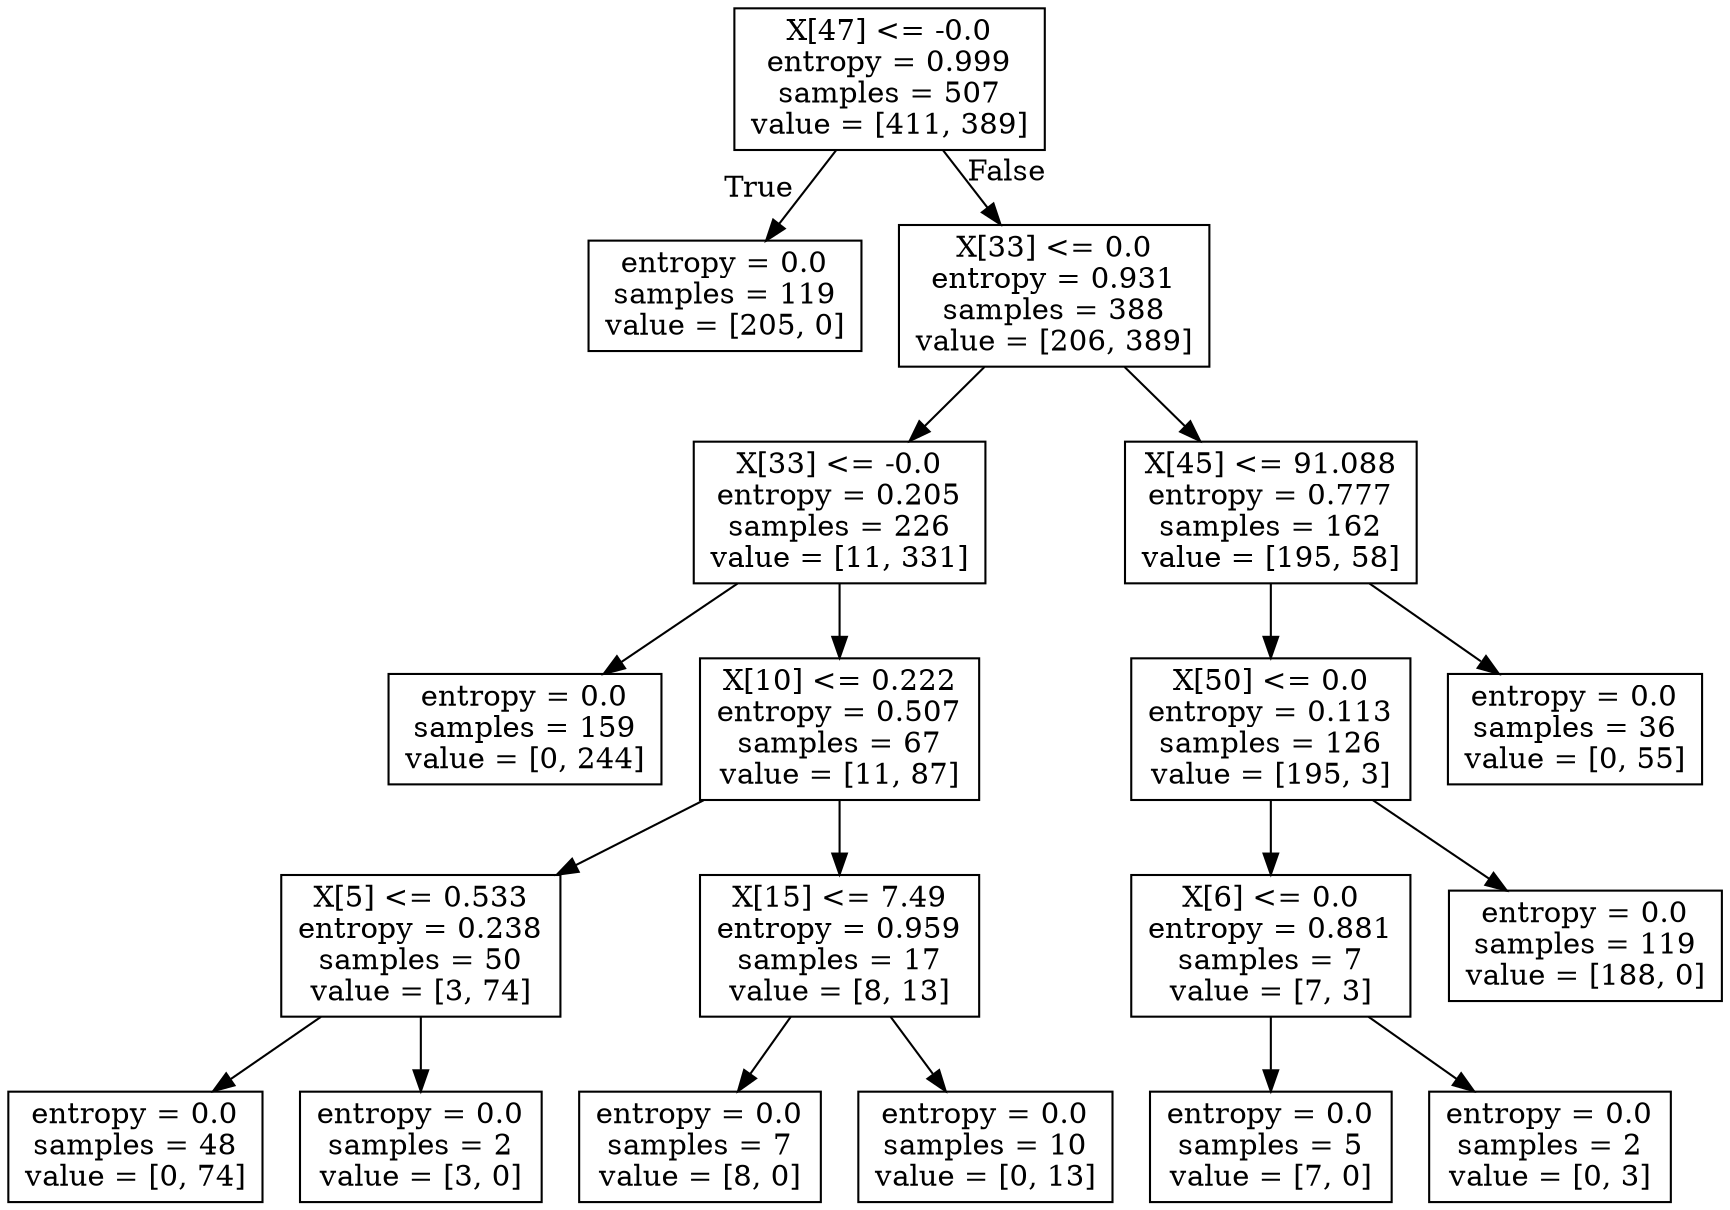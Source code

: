 digraph Tree {
node [shape=box] ;
0 [label="X[47] <= -0.0\nentropy = 0.999\nsamples = 507\nvalue = [411, 389]"] ;
1 [label="entropy = 0.0\nsamples = 119\nvalue = [205, 0]"] ;
0 -> 1 [labeldistance=2.5, labelangle=45, headlabel="True"] ;
2 [label="X[33] <= 0.0\nentropy = 0.931\nsamples = 388\nvalue = [206, 389]"] ;
0 -> 2 [labeldistance=2.5, labelangle=-45, headlabel="False"] ;
3 [label="X[33] <= -0.0\nentropy = 0.205\nsamples = 226\nvalue = [11, 331]"] ;
2 -> 3 ;
4 [label="entropy = 0.0\nsamples = 159\nvalue = [0, 244]"] ;
3 -> 4 ;
5 [label="X[10] <= 0.222\nentropy = 0.507\nsamples = 67\nvalue = [11, 87]"] ;
3 -> 5 ;
6 [label="X[5] <= 0.533\nentropy = 0.238\nsamples = 50\nvalue = [3, 74]"] ;
5 -> 6 ;
7 [label="entropy = 0.0\nsamples = 48\nvalue = [0, 74]"] ;
6 -> 7 ;
8 [label="entropy = 0.0\nsamples = 2\nvalue = [3, 0]"] ;
6 -> 8 ;
9 [label="X[15] <= 7.49\nentropy = 0.959\nsamples = 17\nvalue = [8, 13]"] ;
5 -> 9 ;
10 [label="entropy = 0.0\nsamples = 7\nvalue = [8, 0]"] ;
9 -> 10 ;
11 [label="entropy = 0.0\nsamples = 10\nvalue = [0, 13]"] ;
9 -> 11 ;
12 [label="X[45] <= 91.088\nentropy = 0.777\nsamples = 162\nvalue = [195, 58]"] ;
2 -> 12 ;
13 [label="X[50] <= 0.0\nentropy = 0.113\nsamples = 126\nvalue = [195, 3]"] ;
12 -> 13 ;
14 [label="X[6] <= 0.0\nentropy = 0.881\nsamples = 7\nvalue = [7, 3]"] ;
13 -> 14 ;
15 [label="entropy = 0.0\nsamples = 5\nvalue = [7, 0]"] ;
14 -> 15 ;
16 [label="entropy = 0.0\nsamples = 2\nvalue = [0, 3]"] ;
14 -> 16 ;
17 [label="entropy = 0.0\nsamples = 119\nvalue = [188, 0]"] ;
13 -> 17 ;
18 [label="entropy = 0.0\nsamples = 36\nvalue = [0, 55]"] ;
12 -> 18 ;
}